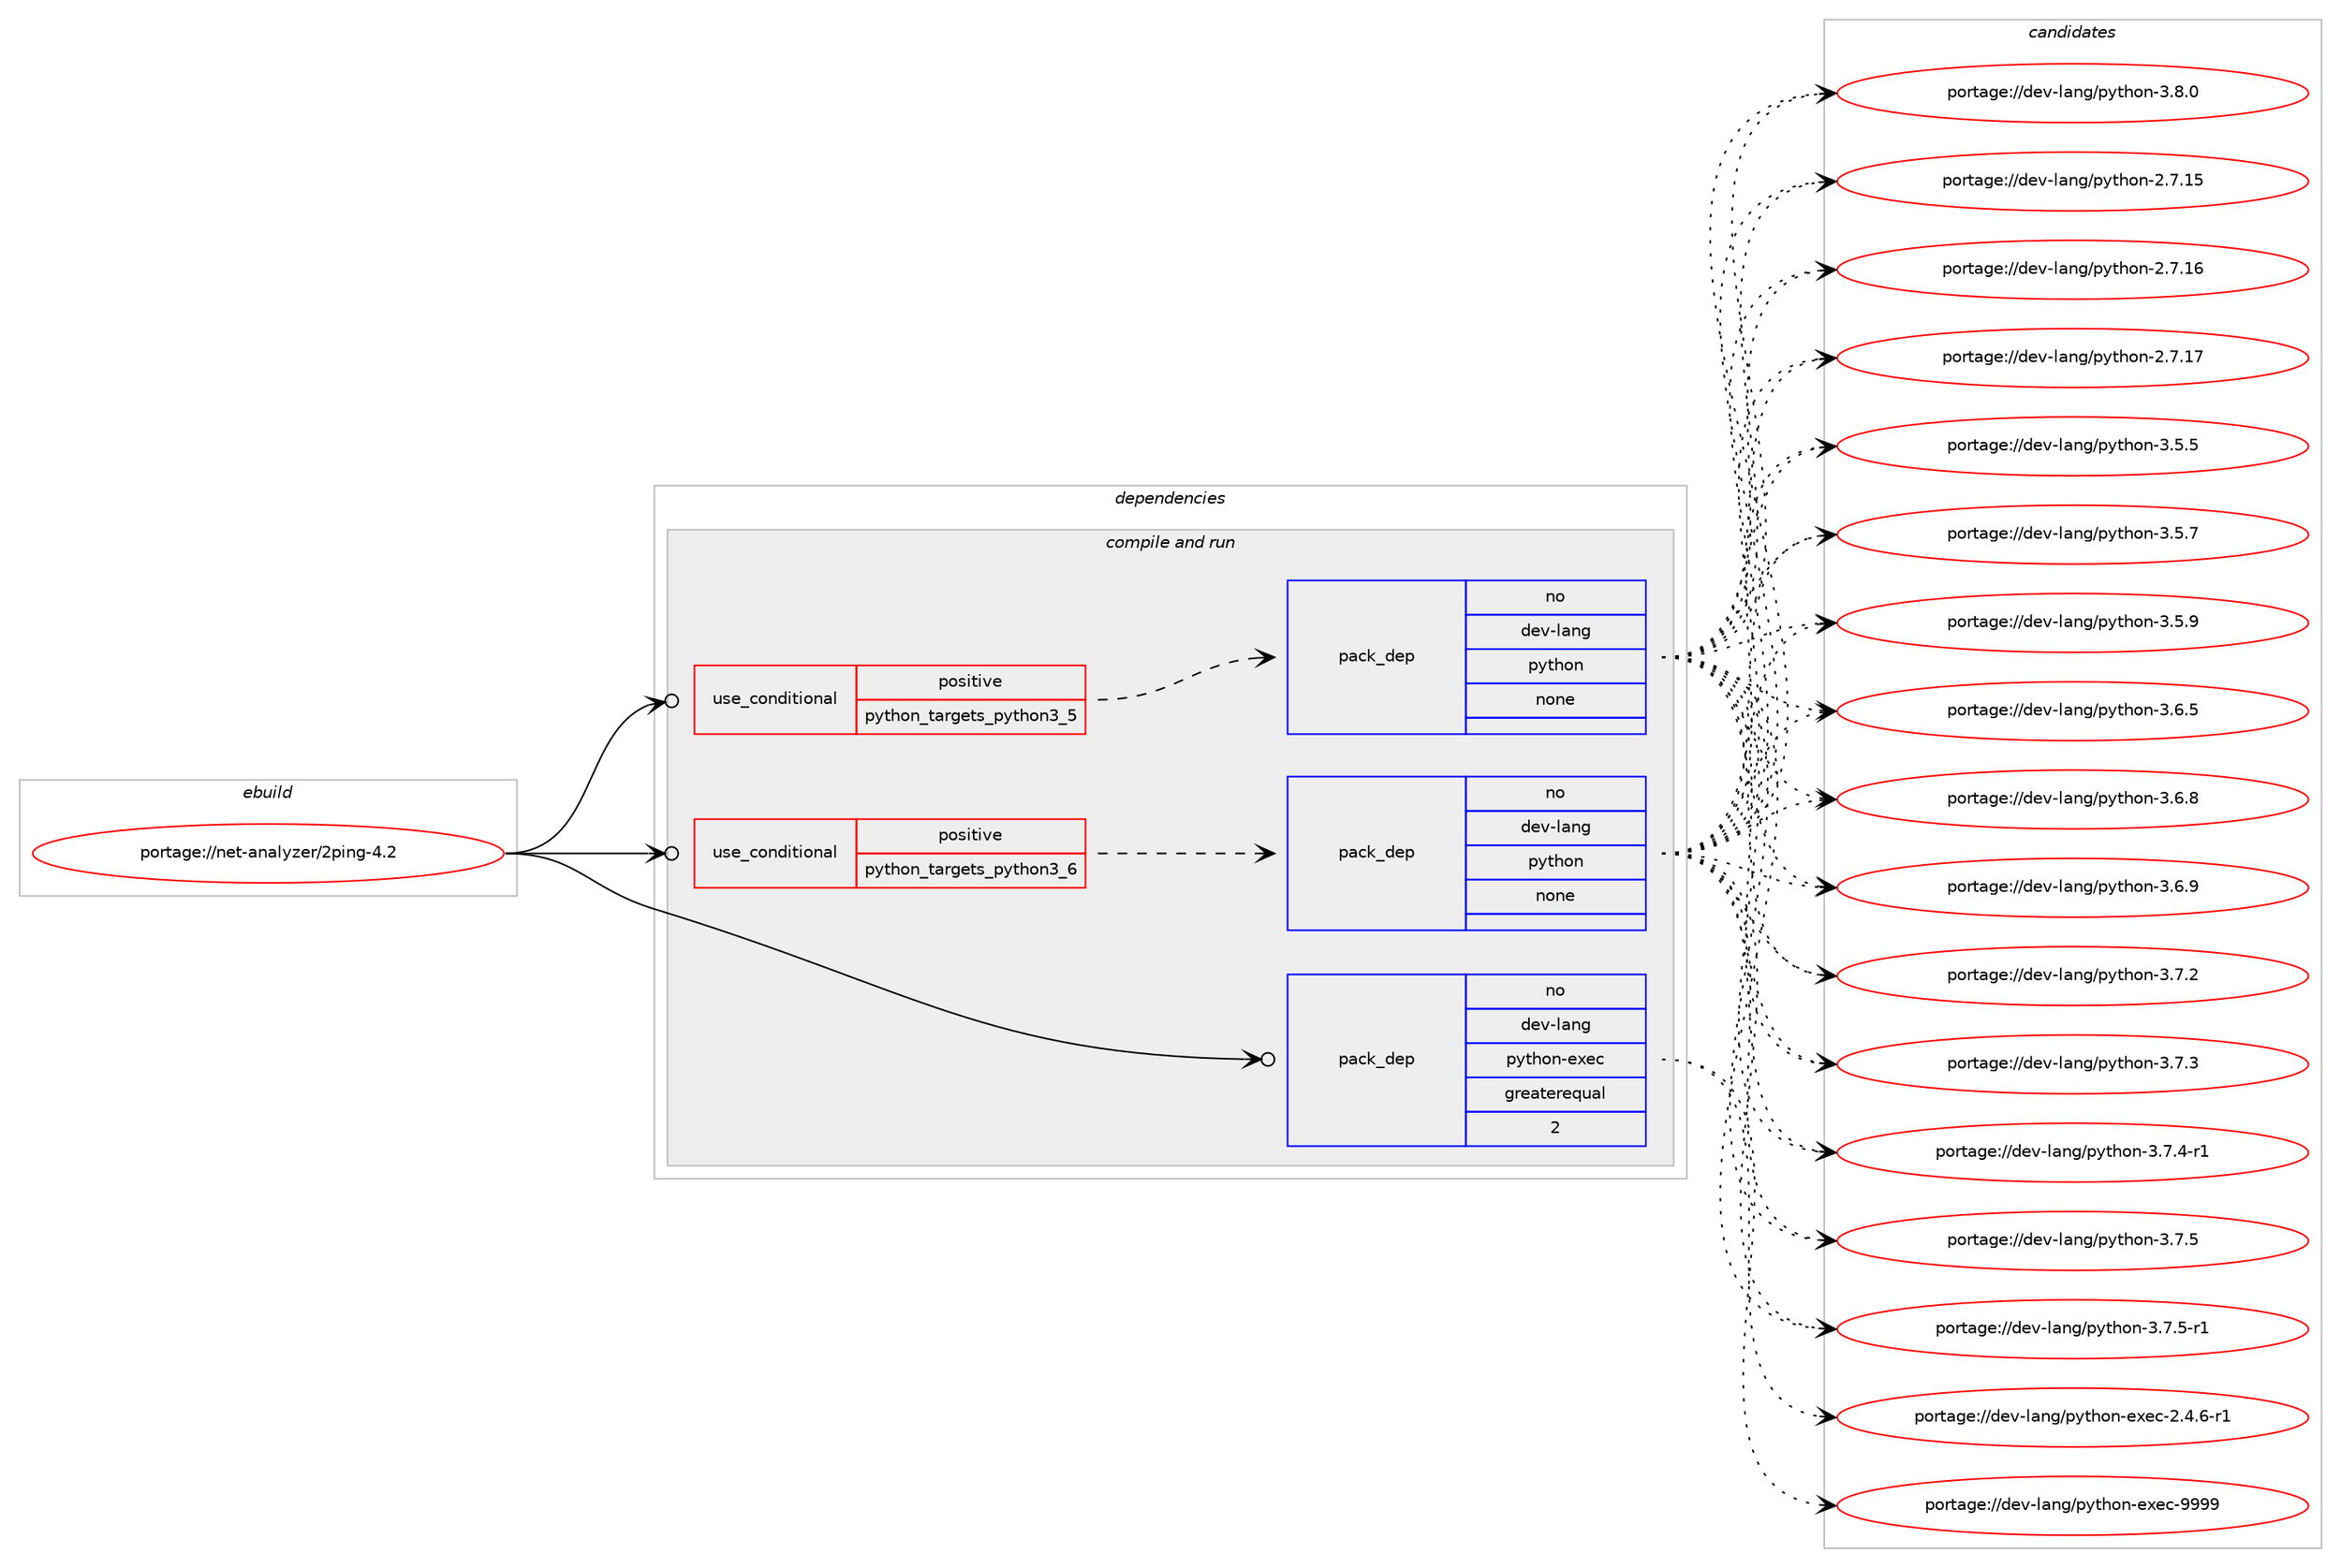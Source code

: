 digraph prolog {

# *************
# Graph options
# *************

newrank=true;
concentrate=true;
compound=true;
graph [rankdir=LR,fontname=Helvetica,fontsize=10,ranksep=1.5];#, ranksep=2.5, nodesep=0.2];
edge  [arrowhead=vee];
node  [fontname=Helvetica,fontsize=10];

# **********
# The ebuild
# **********

subgraph cluster_leftcol {
color=gray;
rank=same;
label=<<i>ebuild</i>>;
id [label="portage://net-analyzer/2ping-4.2", color=red, width=4, href="../net-analyzer/2ping-4.2.svg"];
}

# ****************
# The dependencies
# ****************

subgraph cluster_midcol {
color=gray;
label=<<i>dependencies</i>>;
subgraph cluster_compile {
fillcolor="#eeeeee";
style=filled;
label=<<i>compile</i>>;
}
subgraph cluster_compileandrun {
fillcolor="#eeeeee";
style=filled;
label=<<i>compile and run</i>>;
subgraph cond85928 {
dependency344409 [label=<<TABLE BORDER="0" CELLBORDER="1" CELLSPACING="0" CELLPADDING="4"><TR><TD ROWSPAN="3" CELLPADDING="10">use_conditional</TD></TR><TR><TD>positive</TD></TR><TR><TD>python_targets_python3_5</TD></TR></TABLE>>, shape=none, color=red];
subgraph pack252852 {
dependency344410 [label=<<TABLE BORDER="0" CELLBORDER="1" CELLSPACING="0" CELLPADDING="4" WIDTH="220"><TR><TD ROWSPAN="6" CELLPADDING="30">pack_dep</TD></TR><TR><TD WIDTH="110">no</TD></TR><TR><TD>dev-lang</TD></TR><TR><TD>python</TD></TR><TR><TD>none</TD></TR><TR><TD></TD></TR></TABLE>>, shape=none, color=blue];
}
dependency344409:e -> dependency344410:w [weight=20,style="dashed",arrowhead="vee"];
}
id:e -> dependency344409:w [weight=20,style="solid",arrowhead="odotvee"];
subgraph cond85929 {
dependency344411 [label=<<TABLE BORDER="0" CELLBORDER="1" CELLSPACING="0" CELLPADDING="4"><TR><TD ROWSPAN="3" CELLPADDING="10">use_conditional</TD></TR><TR><TD>positive</TD></TR><TR><TD>python_targets_python3_6</TD></TR></TABLE>>, shape=none, color=red];
subgraph pack252853 {
dependency344412 [label=<<TABLE BORDER="0" CELLBORDER="1" CELLSPACING="0" CELLPADDING="4" WIDTH="220"><TR><TD ROWSPAN="6" CELLPADDING="30">pack_dep</TD></TR><TR><TD WIDTH="110">no</TD></TR><TR><TD>dev-lang</TD></TR><TR><TD>python</TD></TR><TR><TD>none</TD></TR><TR><TD></TD></TR></TABLE>>, shape=none, color=blue];
}
dependency344411:e -> dependency344412:w [weight=20,style="dashed",arrowhead="vee"];
}
id:e -> dependency344411:w [weight=20,style="solid",arrowhead="odotvee"];
subgraph pack252854 {
dependency344413 [label=<<TABLE BORDER="0" CELLBORDER="1" CELLSPACING="0" CELLPADDING="4" WIDTH="220"><TR><TD ROWSPAN="6" CELLPADDING="30">pack_dep</TD></TR><TR><TD WIDTH="110">no</TD></TR><TR><TD>dev-lang</TD></TR><TR><TD>python-exec</TD></TR><TR><TD>greaterequal</TD></TR><TR><TD>2</TD></TR></TABLE>>, shape=none, color=blue];
}
id:e -> dependency344413:w [weight=20,style="solid",arrowhead="odotvee"];
}
subgraph cluster_run {
fillcolor="#eeeeee";
style=filled;
label=<<i>run</i>>;
}
}

# **************
# The candidates
# **************

subgraph cluster_choices {
rank=same;
color=gray;
label=<<i>candidates</i>>;

subgraph choice252852 {
color=black;
nodesep=1;
choiceportage10010111845108971101034711212111610411111045504655464953 [label="portage://dev-lang/python-2.7.15", color=red, width=4,href="../dev-lang/python-2.7.15.svg"];
choiceportage10010111845108971101034711212111610411111045504655464954 [label="portage://dev-lang/python-2.7.16", color=red, width=4,href="../dev-lang/python-2.7.16.svg"];
choiceportage10010111845108971101034711212111610411111045504655464955 [label="portage://dev-lang/python-2.7.17", color=red, width=4,href="../dev-lang/python-2.7.17.svg"];
choiceportage100101118451089711010347112121116104111110455146534653 [label="portage://dev-lang/python-3.5.5", color=red, width=4,href="../dev-lang/python-3.5.5.svg"];
choiceportage100101118451089711010347112121116104111110455146534655 [label="portage://dev-lang/python-3.5.7", color=red, width=4,href="../dev-lang/python-3.5.7.svg"];
choiceportage100101118451089711010347112121116104111110455146534657 [label="portage://dev-lang/python-3.5.9", color=red, width=4,href="../dev-lang/python-3.5.9.svg"];
choiceportage100101118451089711010347112121116104111110455146544653 [label="portage://dev-lang/python-3.6.5", color=red, width=4,href="../dev-lang/python-3.6.5.svg"];
choiceportage100101118451089711010347112121116104111110455146544656 [label="portage://dev-lang/python-3.6.8", color=red, width=4,href="../dev-lang/python-3.6.8.svg"];
choiceportage100101118451089711010347112121116104111110455146544657 [label="portage://dev-lang/python-3.6.9", color=red, width=4,href="../dev-lang/python-3.6.9.svg"];
choiceportage100101118451089711010347112121116104111110455146554650 [label="portage://dev-lang/python-3.7.2", color=red, width=4,href="../dev-lang/python-3.7.2.svg"];
choiceportage100101118451089711010347112121116104111110455146554651 [label="portage://dev-lang/python-3.7.3", color=red, width=4,href="../dev-lang/python-3.7.3.svg"];
choiceportage1001011184510897110103471121211161041111104551465546524511449 [label="portage://dev-lang/python-3.7.4-r1", color=red, width=4,href="../dev-lang/python-3.7.4-r1.svg"];
choiceportage100101118451089711010347112121116104111110455146554653 [label="portage://dev-lang/python-3.7.5", color=red, width=4,href="../dev-lang/python-3.7.5.svg"];
choiceportage1001011184510897110103471121211161041111104551465546534511449 [label="portage://dev-lang/python-3.7.5-r1", color=red, width=4,href="../dev-lang/python-3.7.5-r1.svg"];
choiceportage100101118451089711010347112121116104111110455146564648 [label="portage://dev-lang/python-3.8.0", color=red, width=4,href="../dev-lang/python-3.8.0.svg"];
dependency344410:e -> choiceportage10010111845108971101034711212111610411111045504655464953:w [style=dotted,weight="100"];
dependency344410:e -> choiceportage10010111845108971101034711212111610411111045504655464954:w [style=dotted,weight="100"];
dependency344410:e -> choiceportage10010111845108971101034711212111610411111045504655464955:w [style=dotted,weight="100"];
dependency344410:e -> choiceportage100101118451089711010347112121116104111110455146534653:w [style=dotted,weight="100"];
dependency344410:e -> choiceportage100101118451089711010347112121116104111110455146534655:w [style=dotted,weight="100"];
dependency344410:e -> choiceportage100101118451089711010347112121116104111110455146534657:w [style=dotted,weight="100"];
dependency344410:e -> choiceportage100101118451089711010347112121116104111110455146544653:w [style=dotted,weight="100"];
dependency344410:e -> choiceportage100101118451089711010347112121116104111110455146544656:w [style=dotted,weight="100"];
dependency344410:e -> choiceportage100101118451089711010347112121116104111110455146544657:w [style=dotted,weight="100"];
dependency344410:e -> choiceportage100101118451089711010347112121116104111110455146554650:w [style=dotted,weight="100"];
dependency344410:e -> choiceportage100101118451089711010347112121116104111110455146554651:w [style=dotted,weight="100"];
dependency344410:e -> choiceportage1001011184510897110103471121211161041111104551465546524511449:w [style=dotted,weight="100"];
dependency344410:e -> choiceportage100101118451089711010347112121116104111110455146554653:w [style=dotted,weight="100"];
dependency344410:e -> choiceportage1001011184510897110103471121211161041111104551465546534511449:w [style=dotted,weight="100"];
dependency344410:e -> choiceportage100101118451089711010347112121116104111110455146564648:w [style=dotted,weight="100"];
}
subgraph choice252853 {
color=black;
nodesep=1;
choiceportage10010111845108971101034711212111610411111045504655464953 [label="portage://dev-lang/python-2.7.15", color=red, width=4,href="../dev-lang/python-2.7.15.svg"];
choiceportage10010111845108971101034711212111610411111045504655464954 [label="portage://dev-lang/python-2.7.16", color=red, width=4,href="../dev-lang/python-2.7.16.svg"];
choiceportage10010111845108971101034711212111610411111045504655464955 [label="portage://dev-lang/python-2.7.17", color=red, width=4,href="../dev-lang/python-2.7.17.svg"];
choiceportage100101118451089711010347112121116104111110455146534653 [label="portage://dev-lang/python-3.5.5", color=red, width=4,href="../dev-lang/python-3.5.5.svg"];
choiceportage100101118451089711010347112121116104111110455146534655 [label="portage://dev-lang/python-3.5.7", color=red, width=4,href="../dev-lang/python-3.5.7.svg"];
choiceportage100101118451089711010347112121116104111110455146534657 [label="portage://dev-lang/python-3.5.9", color=red, width=4,href="../dev-lang/python-3.5.9.svg"];
choiceportage100101118451089711010347112121116104111110455146544653 [label="portage://dev-lang/python-3.6.5", color=red, width=4,href="../dev-lang/python-3.6.5.svg"];
choiceportage100101118451089711010347112121116104111110455146544656 [label="portage://dev-lang/python-3.6.8", color=red, width=4,href="../dev-lang/python-3.6.8.svg"];
choiceportage100101118451089711010347112121116104111110455146544657 [label="portage://dev-lang/python-3.6.9", color=red, width=4,href="../dev-lang/python-3.6.9.svg"];
choiceportage100101118451089711010347112121116104111110455146554650 [label="portage://dev-lang/python-3.7.2", color=red, width=4,href="../dev-lang/python-3.7.2.svg"];
choiceportage100101118451089711010347112121116104111110455146554651 [label="portage://dev-lang/python-3.7.3", color=red, width=4,href="../dev-lang/python-3.7.3.svg"];
choiceportage1001011184510897110103471121211161041111104551465546524511449 [label="portage://dev-lang/python-3.7.4-r1", color=red, width=4,href="../dev-lang/python-3.7.4-r1.svg"];
choiceportage100101118451089711010347112121116104111110455146554653 [label="portage://dev-lang/python-3.7.5", color=red, width=4,href="../dev-lang/python-3.7.5.svg"];
choiceportage1001011184510897110103471121211161041111104551465546534511449 [label="portage://dev-lang/python-3.7.5-r1", color=red, width=4,href="../dev-lang/python-3.7.5-r1.svg"];
choiceportage100101118451089711010347112121116104111110455146564648 [label="portage://dev-lang/python-3.8.0", color=red, width=4,href="../dev-lang/python-3.8.0.svg"];
dependency344412:e -> choiceportage10010111845108971101034711212111610411111045504655464953:w [style=dotted,weight="100"];
dependency344412:e -> choiceportage10010111845108971101034711212111610411111045504655464954:w [style=dotted,weight="100"];
dependency344412:e -> choiceportage10010111845108971101034711212111610411111045504655464955:w [style=dotted,weight="100"];
dependency344412:e -> choiceportage100101118451089711010347112121116104111110455146534653:w [style=dotted,weight="100"];
dependency344412:e -> choiceportage100101118451089711010347112121116104111110455146534655:w [style=dotted,weight="100"];
dependency344412:e -> choiceportage100101118451089711010347112121116104111110455146534657:w [style=dotted,weight="100"];
dependency344412:e -> choiceportage100101118451089711010347112121116104111110455146544653:w [style=dotted,weight="100"];
dependency344412:e -> choiceportage100101118451089711010347112121116104111110455146544656:w [style=dotted,weight="100"];
dependency344412:e -> choiceportage100101118451089711010347112121116104111110455146544657:w [style=dotted,weight="100"];
dependency344412:e -> choiceportage100101118451089711010347112121116104111110455146554650:w [style=dotted,weight="100"];
dependency344412:e -> choiceportage100101118451089711010347112121116104111110455146554651:w [style=dotted,weight="100"];
dependency344412:e -> choiceportage1001011184510897110103471121211161041111104551465546524511449:w [style=dotted,weight="100"];
dependency344412:e -> choiceportage100101118451089711010347112121116104111110455146554653:w [style=dotted,weight="100"];
dependency344412:e -> choiceportage1001011184510897110103471121211161041111104551465546534511449:w [style=dotted,weight="100"];
dependency344412:e -> choiceportage100101118451089711010347112121116104111110455146564648:w [style=dotted,weight="100"];
}
subgraph choice252854 {
color=black;
nodesep=1;
choiceportage10010111845108971101034711212111610411111045101120101994550465246544511449 [label="portage://dev-lang/python-exec-2.4.6-r1", color=red, width=4,href="../dev-lang/python-exec-2.4.6-r1.svg"];
choiceportage10010111845108971101034711212111610411111045101120101994557575757 [label="portage://dev-lang/python-exec-9999", color=red, width=4,href="../dev-lang/python-exec-9999.svg"];
dependency344413:e -> choiceportage10010111845108971101034711212111610411111045101120101994550465246544511449:w [style=dotted,weight="100"];
dependency344413:e -> choiceportage10010111845108971101034711212111610411111045101120101994557575757:w [style=dotted,weight="100"];
}
}

}
